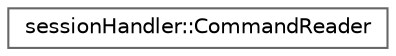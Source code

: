 digraph "Graphical Class Hierarchy"
{
 // LATEX_PDF_SIZE
  bgcolor="transparent";
  edge [fontname=Helvetica,fontsize=10,labelfontname=Helvetica,labelfontsize=10];
  node [fontname=Helvetica,fontsize=10,shape=box,height=0.2,width=0.4];
  rankdir="LR";
  Node0 [id="Node000000",label="sessionHandler::CommandReader",height=0.2,width=0.4,color="grey40", fillcolor="white", style="filled",URL="$d7/dea/classsession_handler_1_1_command_reader.html",tooltip="CommandReader class used to read the user's input and provide it to the sessionHandler class for exec..."];
}
